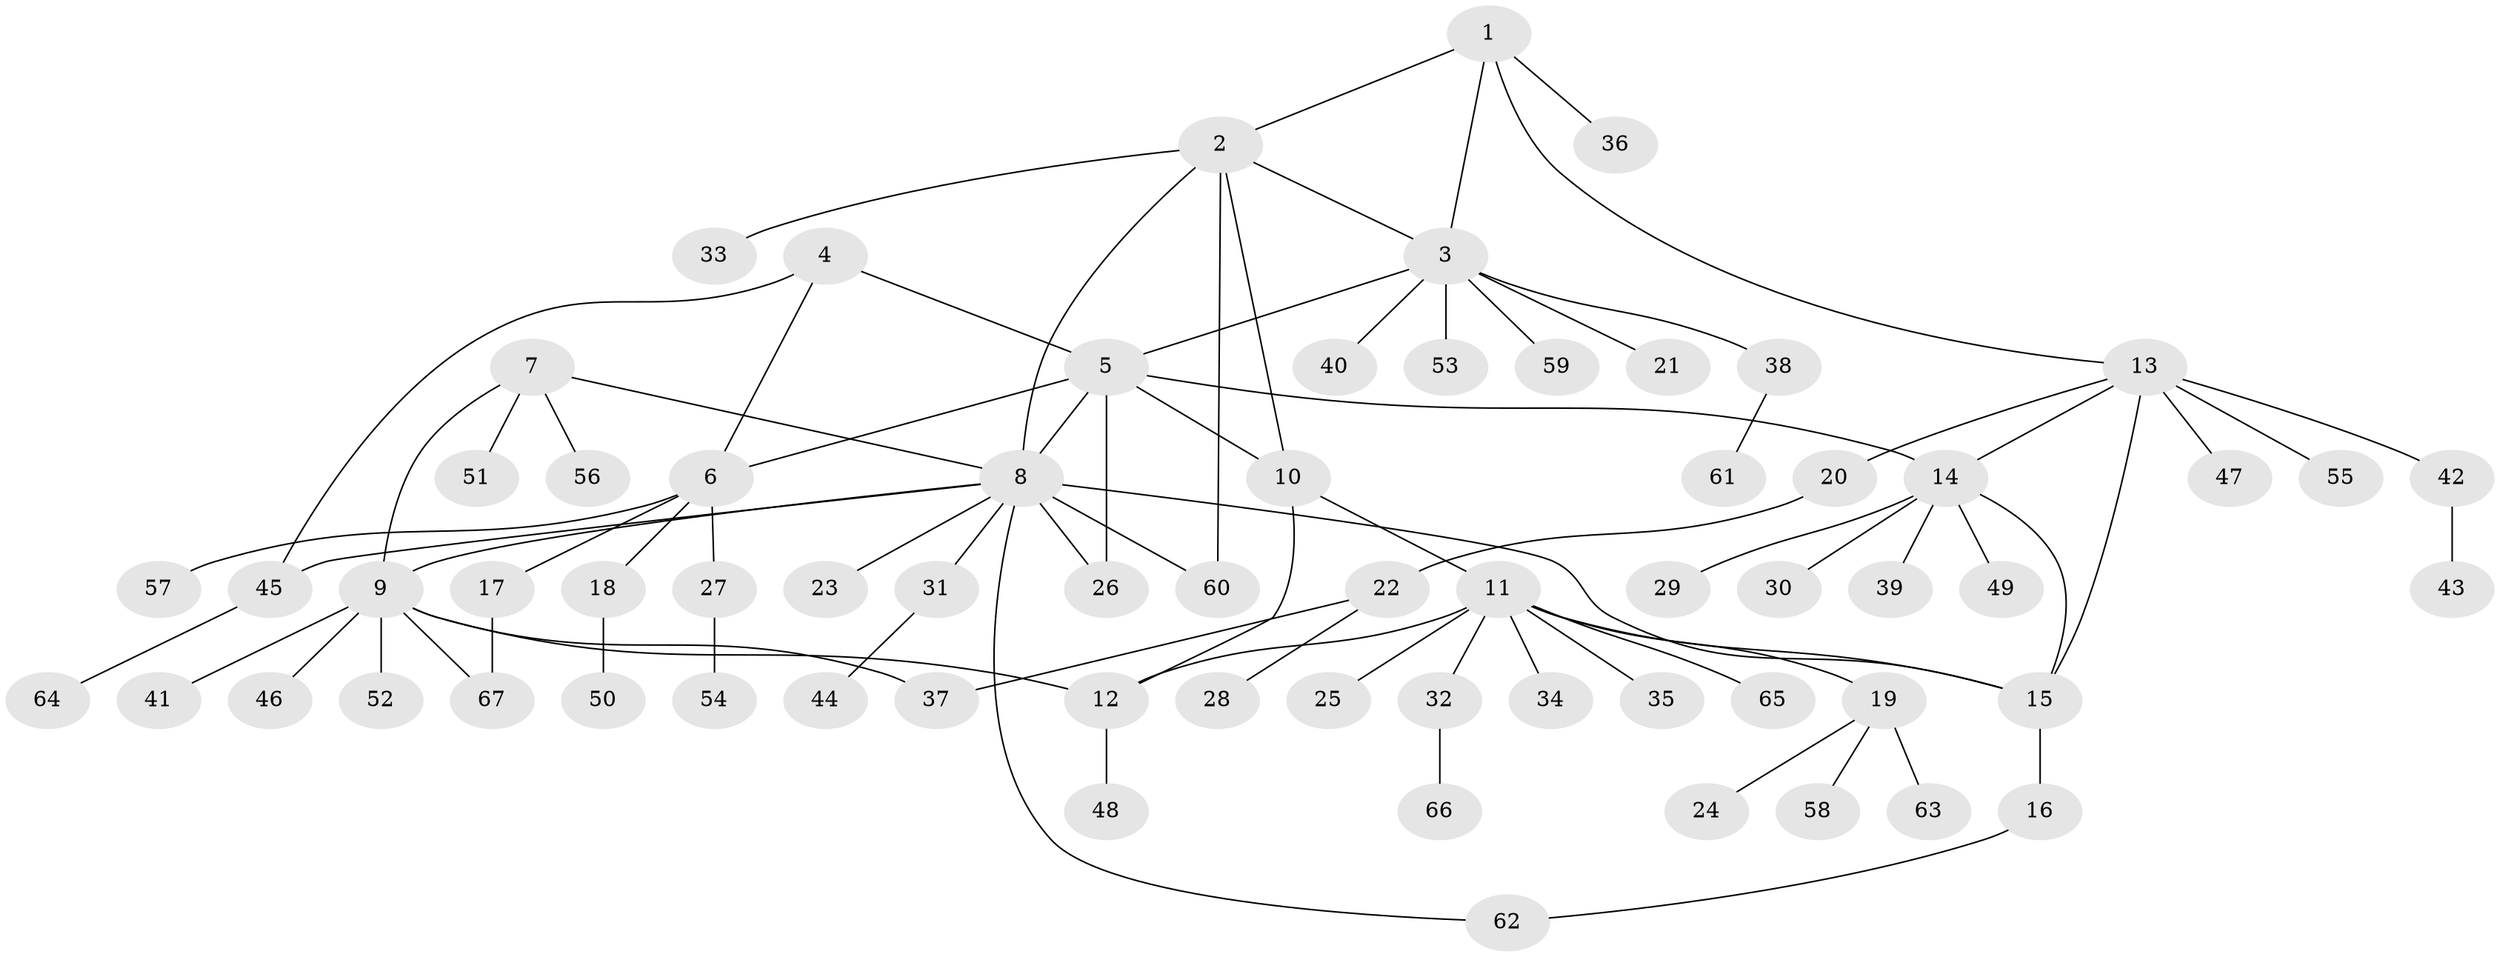 // Generated by graph-tools (version 1.1) at 2025/02/03/09/25 03:02:42]
// undirected, 67 vertices, 83 edges
graph export_dot {
graph [start="1"]
  node [color=gray90,style=filled];
  1;
  2;
  3;
  4;
  5;
  6;
  7;
  8;
  9;
  10;
  11;
  12;
  13;
  14;
  15;
  16;
  17;
  18;
  19;
  20;
  21;
  22;
  23;
  24;
  25;
  26;
  27;
  28;
  29;
  30;
  31;
  32;
  33;
  34;
  35;
  36;
  37;
  38;
  39;
  40;
  41;
  42;
  43;
  44;
  45;
  46;
  47;
  48;
  49;
  50;
  51;
  52;
  53;
  54;
  55;
  56;
  57;
  58;
  59;
  60;
  61;
  62;
  63;
  64;
  65;
  66;
  67;
  1 -- 2;
  1 -- 3;
  1 -- 13;
  1 -- 36;
  2 -- 3;
  2 -- 8;
  2 -- 10;
  2 -- 33;
  2 -- 60;
  3 -- 5;
  3 -- 21;
  3 -- 38;
  3 -- 40;
  3 -- 53;
  3 -- 59;
  4 -- 5;
  4 -- 6;
  4 -- 45;
  5 -- 6;
  5 -- 8;
  5 -- 10;
  5 -- 14;
  5 -- 26;
  6 -- 17;
  6 -- 18;
  6 -- 27;
  6 -- 57;
  7 -- 8;
  7 -- 9;
  7 -- 51;
  7 -- 56;
  8 -- 9;
  8 -- 15;
  8 -- 23;
  8 -- 26;
  8 -- 31;
  8 -- 45;
  8 -- 60;
  8 -- 62;
  9 -- 12;
  9 -- 37;
  9 -- 41;
  9 -- 46;
  9 -- 52;
  9 -- 67;
  10 -- 11;
  10 -- 12;
  11 -- 12;
  11 -- 15;
  11 -- 19;
  11 -- 25;
  11 -- 32;
  11 -- 34;
  11 -- 35;
  11 -- 65;
  12 -- 48;
  13 -- 14;
  13 -- 15;
  13 -- 20;
  13 -- 42;
  13 -- 47;
  13 -- 55;
  14 -- 15;
  14 -- 29;
  14 -- 30;
  14 -- 39;
  14 -- 49;
  15 -- 16;
  16 -- 62;
  17 -- 67;
  18 -- 50;
  19 -- 24;
  19 -- 58;
  19 -- 63;
  20 -- 22;
  22 -- 28;
  22 -- 37;
  27 -- 54;
  31 -- 44;
  32 -- 66;
  38 -- 61;
  42 -- 43;
  45 -- 64;
}
